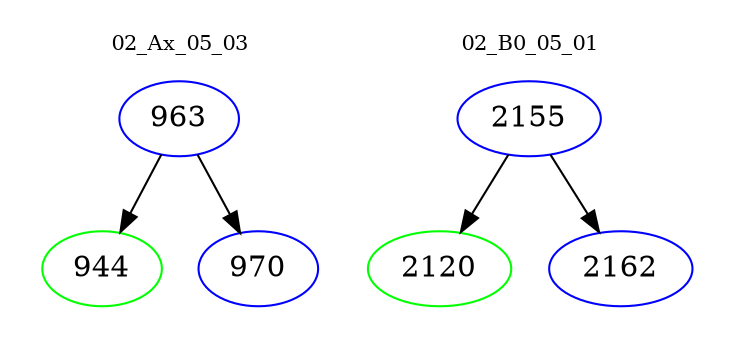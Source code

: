 digraph{
subgraph cluster_0 {
color = white
label = "02_Ax_05_03";
fontsize=10;
T0_963 [label="963", color="blue"]
T0_963 -> T0_944 [color="black"]
T0_944 [label="944", color="green"]
T0_963 -> T0_970 [color="black"]
T0_970 [label="970", color="blue"]
}
subgraph cluster_1 {
color = white
label = "02_B0_05_01";
fontsize=10;
T1_2155 [label="2155", color="blue"]
T1_2155 -> T1_2120 [color="black"]
T1_2120 [label="2120", color="green"]
T1_2155 -> T1_2162 [color="black"]
T1_2162 [label="2162", color="blue"]
}
}
